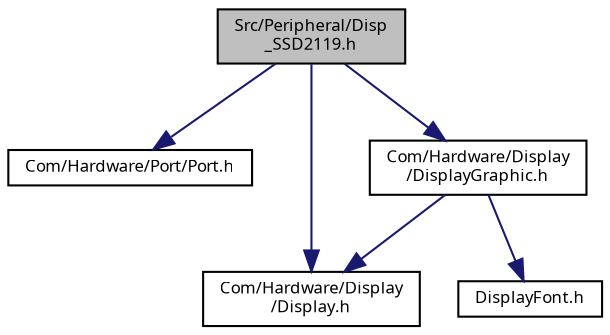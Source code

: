 digraph "Src/Peripheral/Disp_SSD2119.h"
{
  edge [fontname="Sans",fontsize="8",labelfontname="Sans",labelfontsize="8"];
  node [fontname="Sans",fontsize="8",shape=record];
  Node1 [label="Src/Peripheral/Disp\l_SSD2119.h",height=0.2,width=0.4,color="black", fillcolor="grey75", style="filled", fontcolor="black"];
  Node1 -> Node2 [color="midnightblue",fontsize="8",style="solid",fontname="Sans"];
  Node2 [label="Com/Hardware/Port/Port.h",height=0.2,width=0.4,color="black", fillcolor="white", style="filled",URL="$_port_8h.html"];
  Node1 -> Node3 [color="midnightblue",fontsize="8",style="solid",fontname="Sans"];
  Node3 [label="Com/Hardware/Display\l/Display.h",height=0.2,width=0.4,color="black", fillcolor="white", style="filled",URL="$_display_8h.html"];
  Node1 -> Node4 [color="midnightblue",fontsize="8",style="solid",fontname="Sans"];
  Node4 [label="Com/Hardware/Display\l/DisplayGraphic.h",height=0.2,width=0.4,color="black", fillcolor="white", style="filled",URL="$_display_graphic_8h.html"];
  Node4 -> Node3 [color="midnightblue",fontsize="8",style="solid",fontname="Sans"];
  Node4 -> Node5 [color="midnightblue",fontsize="8",style="solid",fontname="Sans"];
  Node5 [label="DisplayFont.h",height=0.2,width=0.4,color="black", fillcolor="white", style="filled",URL="$_display_font_8h.html"];
}
